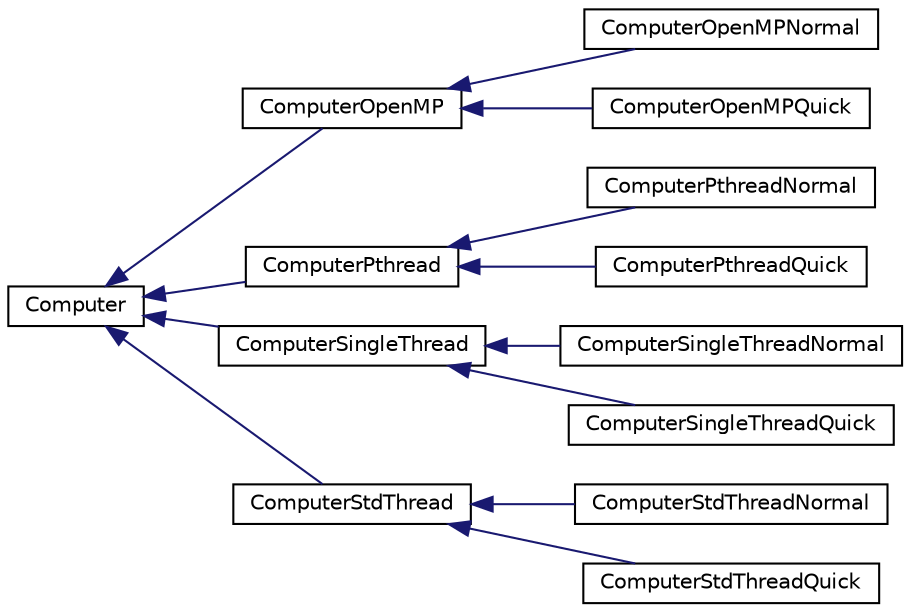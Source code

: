 digraph "Graphical Class Hierarchy"
{
  edge [fontname="Helvetica",fontsize="10",labelfontname="Helvetica",labelfontsize="10"];
  node [fontname="Helvetica",fontsize="10",shape=record];
  rankdir="LR";
  Node1 [label="Computer",height=0.2,width=0.4,color="black", fillcolor="white", style="filled",URL="$classComputer.html"];
  Node1 -> Node2 [dir="back",color="midnightblue",fontsize="10",style="solid",fontname="Helvetica"];
  Node2 [label="ComputerOpenMP",height=0.2,width=0.4,color="black", fillcolor="white", style="filled",URL="$classComputerOpenMP.html"];
  Node2 -> Node3 [dir="back",color="midnightblue",fontsize="10",style="solid",fontname="Helvetica"];
  Node3 [label="ComputerOpenMPNormal",height=0.2,width=0.4,color="black", fillcolor="white", style="filled",URL="$classComputerOpenMPNormal.html"];
  Node2 -> Node4 [dir="back",color="midnightblue",fontsize="10",style="solid",fontname="Helvetica"];
  Node4 [label="ComputerOpenMPQuick",height=0.2,width=0.4,color="black", fillcolor="white", style="filled",URL="$classComputerOpenMPQuick.html"];
  Node1 -> Node5 [dir="back",color="midnightblue",fontsize="10",style="solid",fontname="Helvetica"];
  Node5 [label="ComputerPthread",height=0.2,width=0.4,color="black", fillcolor="white", style="filled",URL="$classComputerPthread.html"];
  Node5 -> Node6 [dir="back",color="midnightblue",fontsize="10",style="solid",fontname="Helvetica"];
  Node6 [label="ComputerPthreadNormal",height=0.2,width=0.4,color="black", fillcolor="white", style="filled",URL="$classComputerPthreadNormal.html"];
  Node5 -> Node7 [dir="back",color="midnightblue",fontsize="10",style="solid",fontname="Helvetica"];
  Node7 [label="ComputerPthreadQuick",height=0.2,width=0.4,color="black", fillcolor="white", style="filled",URL="$classComputerPthreadQuick.html"];
  Node1 -> Node8 [dir="back",color="midnightblue",fontsize="10",style="solid",fontname="Helvetica"];
  Node8 [label="ComputerSingleThread",height=0.2,width=0.4,color="black", fillcolor="white", style="filled",URL="$classComputerSingleThread.html"];
  Node8 -> Node9 [dir="back",color="midnightblue",fontsize="10",style="solid",fontname="Helvetica"];
  Node9 [label="ComputerSingleThreadNormal",height=0.2,width=0.4,color="black", fillcolor="white", style="filled",URL="$classComputerSingleThreadNormal.html"];
  Node8 -> Node10 [dir="back",color="midnightblue",fontsize="10",style="solid",fontname="Helvetica"];
  Node10 [label="ComputerSingleThreadQuick",height=0.2,width=0.4,color="black", fillcolor="white", style="filled",URL="$classComputerSingleThreadQuick.html"];
  Node1 -> Node11 [dir="back",color="midnightblue",fontsize="10",style="solid",fontname="Helvetica"];
  Node11 [label="ComputerStdThread",height=0.2,width=0.4,color="black", fillcolor="white", style="filled",URL="$classComputerStdThread.html"];
  Node11 -> Node12 [dir="back",color="midnightblue",fontsize="10",style="solid",fontname="Helvetica"];
  Node12 [label="ComputerStdThreadNormal",height=0.2,width=0.4,color="black", fillcolor="white", style="filled",URL="$classComputerStdThreadNormal.html"];
  Node11 -> Node13 [dir="back",color="midnightblue",fontsize="10",style="solid",fontname="Helvetica"];
  Node13 [label="ComputerStdThreadQuick",height=0.2,width=0.4,color="black", fillcolor="white", style="filled",URL="$classComputerStdThreadQuick.html"];
}
